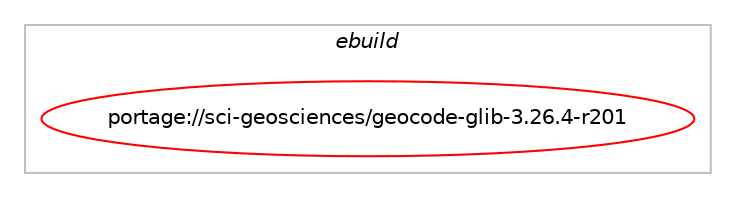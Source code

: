 digraph prolog {

# *************
# Graph options
# *************

newrank=true;
concentrate=true;
compound=true;
graph [rankdir=LR,fontname=Helvetica,fontsize=10,ranksep=1.5];#, ranksep=2.5, nodesep=0.2];
edge  [arrowhead=vee];
node  [fontname=Helvetica,fontsize=10];

# **********
# The ebuild
# **********

subgraph cluster_leftcol {
color=gray;
label=<<i>ebuild</i>>;
id [label="portage://sci-geosciences/geocode-glib-3.26.4-r201", color=red, width=4, href="../sci-geosciences/geocode-glib-3.26.4-r201.svg"];
}

# ****************
# The dependencies
# ****************

subgraph cluster_midcol {
color=gray;
label=<<i>dependencies</i>>;
subgraph cluster_compile {
fillcolor="#eeeeee";
style=filled;
label=<<i>compile</i>>;
# *** BEGIN UNKNOWN DEPENDENCY TYPE (TODO) ***
# id -> equal(use_conditional_group(positive,introspection,portage://sci-geosciences/geocode-glib-3.26.4-r201,[package_dependency(portage://sci-geosciences/geocode-glib-3.26.4-r201,install,no,dev-libs,gobject-introspection,greaterequal,[1.54,,,1.54],any_same_slot,[])]))
# *** END UNKNOWN DEPENDENCY TYPE (TODO) ***

# *** BEGIN UNKNOWN DEPENDENCY TYPE (TODO) ***
# id -> equal(package_dependency(portage://sci-geosciences/geocode-glib-3.26.4-r201,install,no,dev-libs,glib,greaterequal,[2.44,,,2.44],[slot(2)],[]))
# *** END UNKNOWN DEPENDENCY TYPE (TODO) ***

# *** BEGIN UNKNOWN DEPENDENCY TYPE (TODO) ***
# id -> equal(package_dependency(portage://sci-geosciences/geocode-glib-3.26.4-r201,install,no,dev-libs,json-glib,greaterequal,[0.99.2,,,0.99.2],[],[use(optenable(introspection),none)]))
# *** END UNKNOWN DEPENDENCY TYPE (TODO) ***

# *** BEGIN UNKNOWN DEPENDENCY TYPE (TODO) ***
# id -> equal(package_dependency(portage://sci-geosciences/geocode-glib-3.26.4-r201,install,no,net-libs,libsoup,greaterequal,[3.0.8,,,3.0.8],[slot(3.0)],[use(optenable(introspection),none)]))
# *** END UNKNOWN DEPENDENCY TYPE (TODO) ***

# *** BEGIN UNKNOWN DEPENDENCY TYPE (TODO) ***
# id -> equal(package_dependency(portage://sci-geosciences/geocode-glib-3.26.4-r201,install,weak,sci-geosciences,geocode-glib,smallerequal,[3.26.4,,,3.26.4],[slot(0)],[]))
# *** END UNKNOWN DEPENDENCY TYPE (TODO) ***

}
subgraph cluster_compileandrun {
fillcolor="#eeeeee";
style=filled;
label=<<i>compile and run</i>>;
}
subgraph cluster_run {
fillcolor="#eeeeee";
style=filled;
label=<<i>run</i>>;
# *** BEGIN UNKNOWN DEPENDENCY TYPE (TODO) ***
# id -> equal(use_conditional_group(positive,introspection,portage://sci-geosciences/geocode-glib-3.26.4-r201,[package_dependency(portage://sci-geosciences/geocode-glib-3.26.4-r201,run,no,dev-libs,gobject-introspection,greaterequal,[1.54,,,1.54],any_same_slot,[])]))
# *** END UNKNOWN DEPENDENCY TYPE (TODO) ***

# *** BEGIN UNKNOWN DEPENDENCY TYPE (TODO) ***
# id -> equal(package_dependency(portage://sci-geosciences/geocode-glib-3.26.4-r201,run,no,dev-libs,glib,greaterequal,[2.44,,,2.44],[slot(2)],[]))
# *** END UNKNOWN DEPENDENCY TYPE (TODO) ***

# *** BEGIN UNKNOWN DEPENDENCY TYPE (TODO) ***
# id -> equal(package_dependency(portage://sci-geosciences/geocode-glib-3.26.4-r201,run,no,dev-libs,json-glib,greaterequal,[0.99.2,,,0.99.2],[],[use(optenable(introspection),none)]))
# *** END UNKNOWN DEPENDENCY TYPE (TODO) ***

# *** BEGIN UNKNOWN DEPENDENCY TYPE (TODO) ***
# id -> equal(package_dependency(portage://sci-geosciences/geocode-glib-3.26.4-r201,run,no,net-libs,libsoup,greaterequal,[3.0.8,,,3.0.8],[slot(3.0)],[use(optenable(introspection),none)]))
# *** END UNKNOWN DEPENDENCY TYPE (TODO) ***

# *** BEGIN UNKNOWN DEPENDENCY TYPE (TODO) ***
# id -> equal(package_dependency(portage://sci-geosciences/geocode-glib-3.26.4-r201,run,weak,sci-geosciences,geocode-glib,smallerequal,[3.26.4,,,3.26.4],[slot(0)],[]))
# *** END UNKNOWN DEPENDENCY TYPE (TODO) ***

}
}

# **************
# The candidates
# **************

subgraph cluster_choices {
rank=same;
color=gray;
label=<<i>candidates</i>>;

}

}
